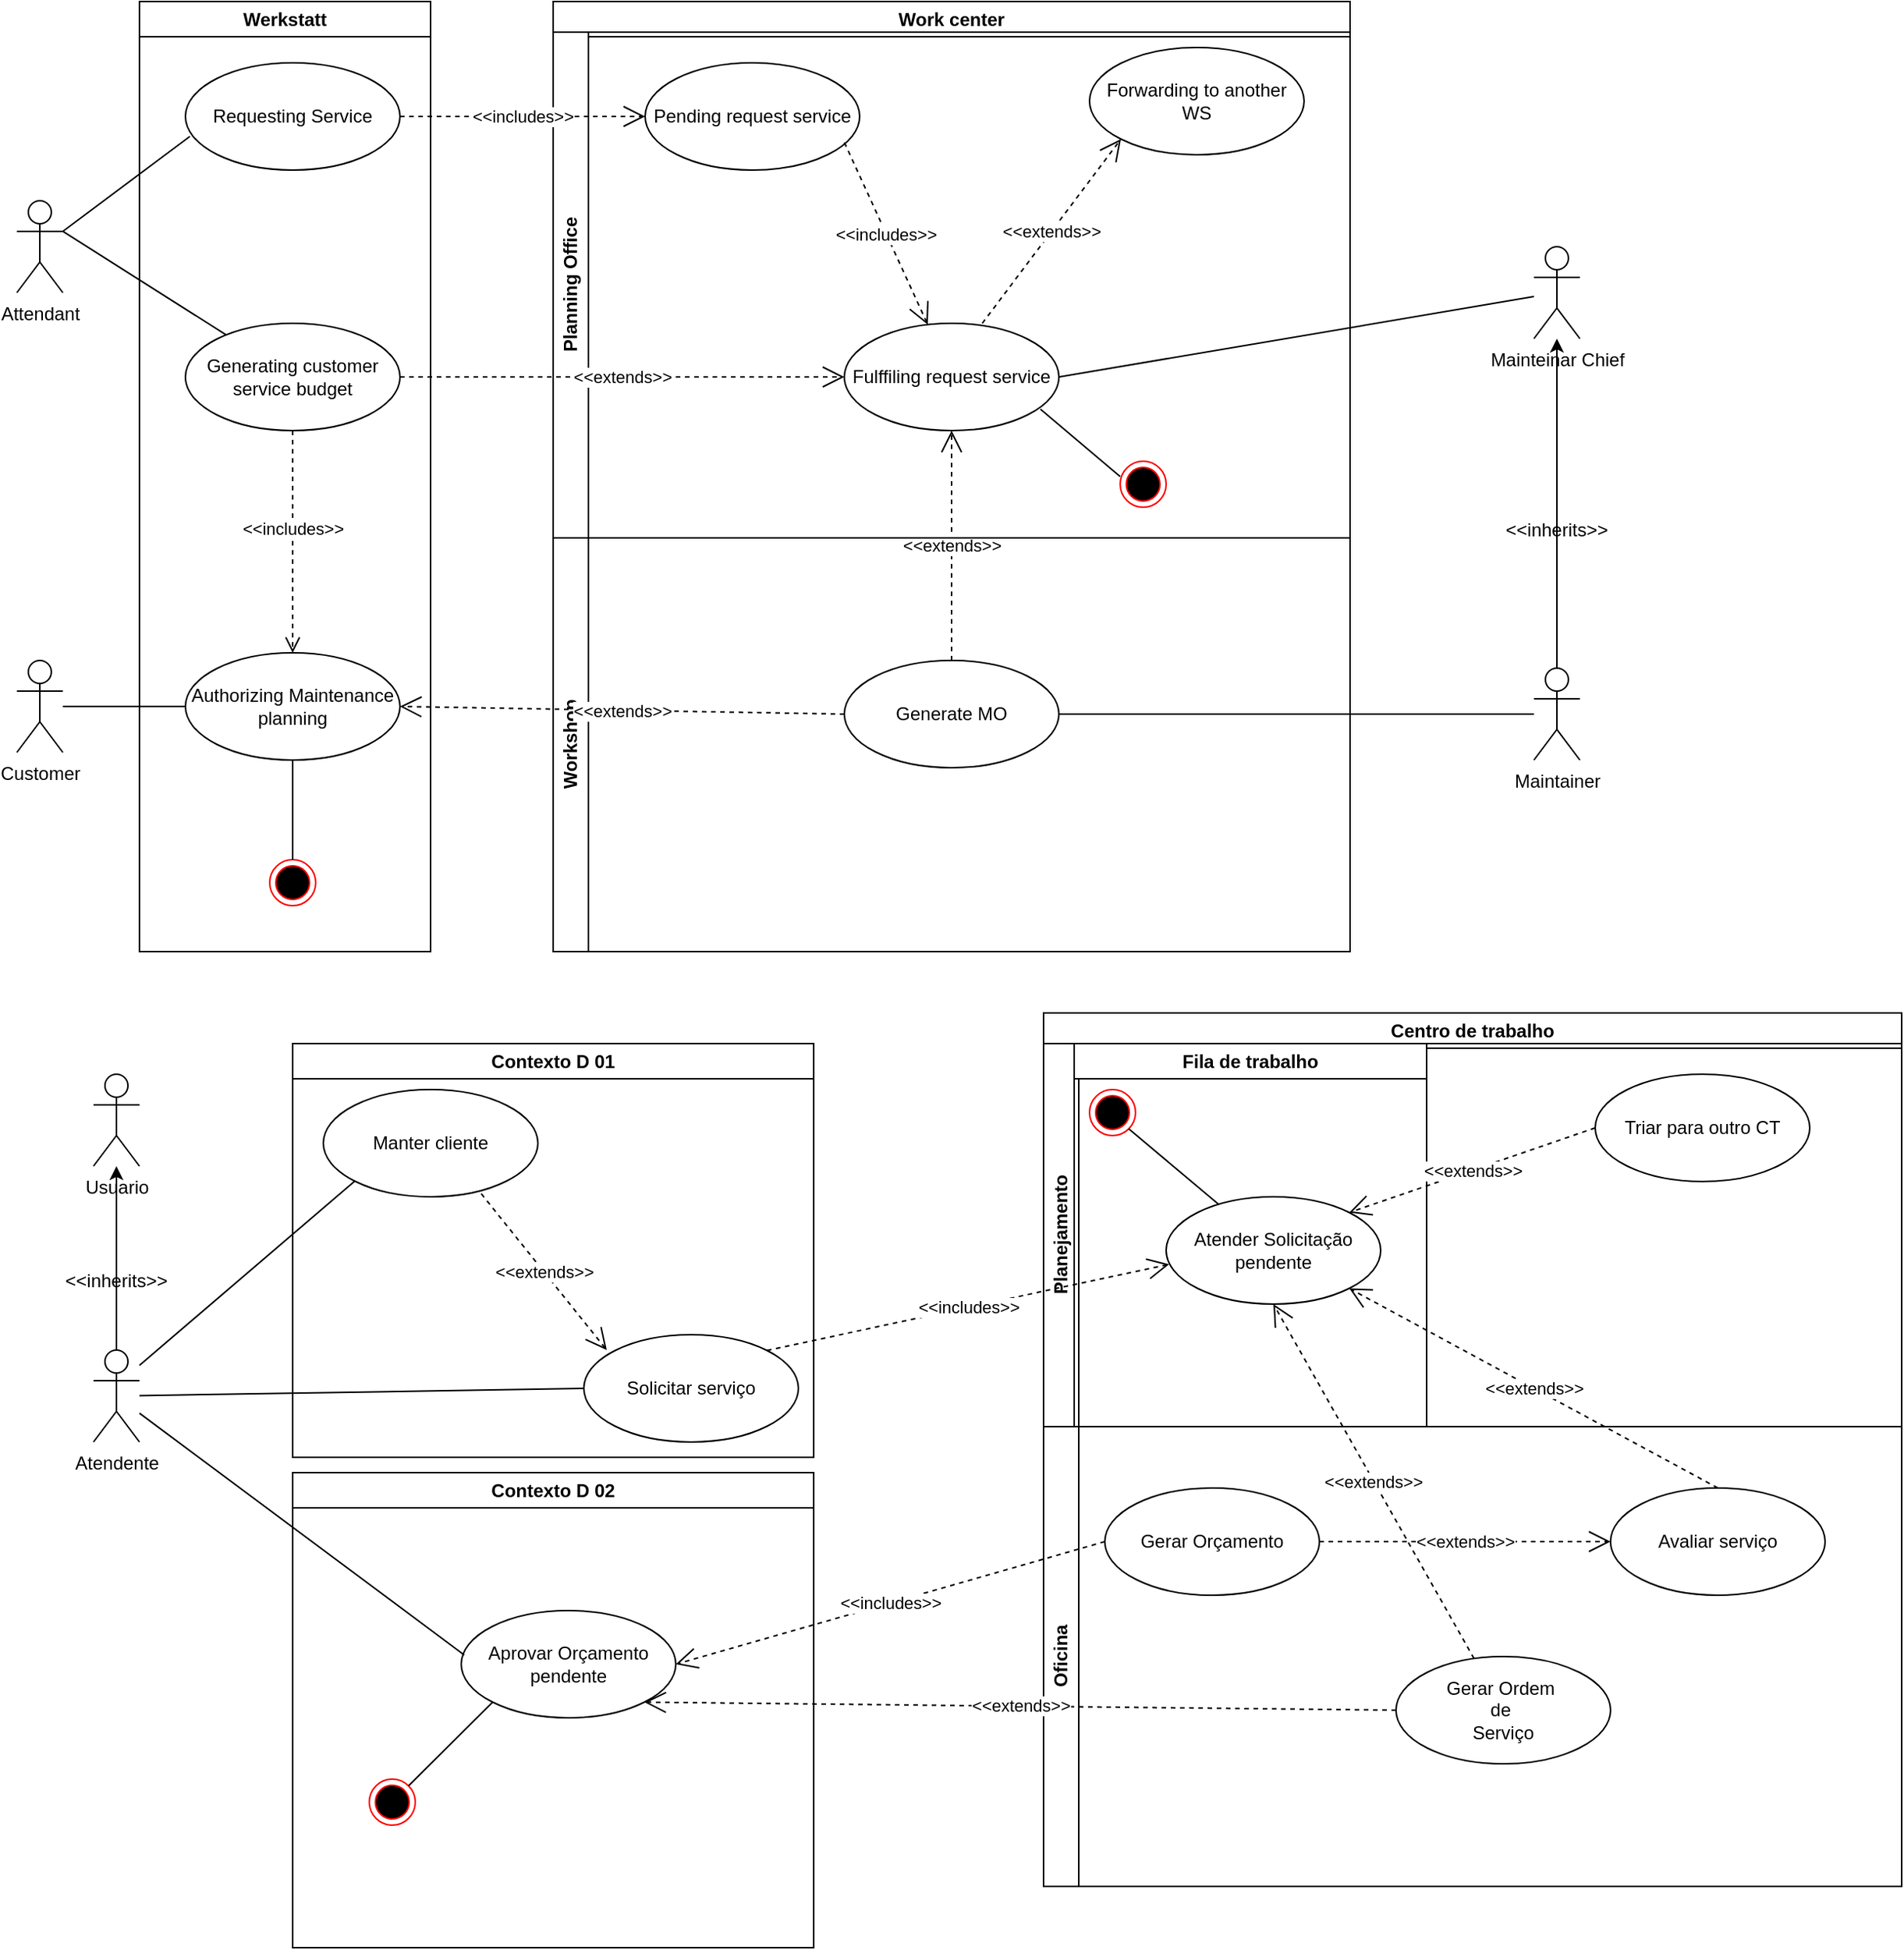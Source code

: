 <mxfile version="21.2.1" type="device">
  <diagram name="Page-1" id="mQaCulovv7ul4VwpMXmZ">
    <mxGraphModel dx="1434" dy="907" grid="1" gridSize="10" guides="1" tooltips="1" connect="1" arrows="1" fold="1" page="1" pageScale="1" pageWidth="2339" pageHeight="3300" math="0" shadow="0">
      <root>
        <mxCell id="0" />
        <mxCell id="1" parent="0" />
        <mxCell id="e3ZQKRUdp-5UI-5q3_ky-1" value="Attendant" style="shape=umlActor;verticalLabelPosition=bottom;verticalAlign=top;html=1;outlineConnect=0;" parent="1" vertex="1">
          <mxGeometry x="20" y="180" width="30" height="60" as="geometry" />
        </mxCell>
        <mxCell id="e3ZQKRUdp-5UI-5q3_ky-2" value="Werkstatt" style="swimlane;whiteSpace=wrap;html=1;" parent="1" vertex="1">
          <mxGeometry x="100" y="50" width="190" height="620" as="geometry" />
        </mxCell>
        <mxCell id="e3ZQKRUdp-5UI-5q3_ky-3" value="Requesting Service" style="ellipse;whiteSpace=wrap;html=1;" parent="e3ZQKRUdp-5UI-5q3_ky-2" vertex="1">
          <mxGeometry x="30" y="40" width="140" height="70" as="geometry" />
        </mxCell>
        <mxCell id="e3ZQKRUdp-5UI-5q3_ky-18" value="Generating customer service budget" style="ellipse;whiteSpace=wrap;html=1;" parent="e3ZQKRUdp-5UI-5q3_ky-2" vertex="1">
          <mxGeometry x="30" y="210" width="140" height="70" as="geometry" />
        </mxCell>
        <mxCell id="e3ZQKRUdp-5UI-5q3_ky-20" value="Authorizing Maintenance planning" style="ellipse;whiteSpace=wrap;html=1;" parent="e3ZQKRUdp-5UI-5q3_ky-2" vertex="1">
          <mxGeometry x="30" y="425" width="140" height="70" as="geometry" />
        </mxCell>
        <mxCell id="e3ZQKRUdp-5UI-5q3_ky-21" value="&amp;lt;&amp;lt;includes&amp;gt;&amp;gt;" style="html=1;verticalAlign=bottom;endArrow=open;dashed=1;endSize=8;edgeStyle=elbowEdgeStyle;elbow=vertical;curved=0;rounded=0;entryX=0.5;entryY=0;entryDx=0;entryDy=0;exitX=0.5;exitY=1;exitDx=0;exitDy=0;" parent="e3ZQKRUdp-5UI-5q3_ky-2" source="e3ZQKRUdp-5UI-5q3_ky-18" target="e3ZQKRUdp-5UI-5q3_ky-20" edge="1">
          <mxGeometry relative="1" as="geometry">
            <mxPoint x="150" y="330" as="sourcePoint" />
            <mxPoint x="95" y="260" as="targetPoint" />
            <Array as="points">
              <mxPoint x="70" y="310" />
            </Array>
          </mxGeometry>
        </mxCell>
        <mxCell id="e3ZQKRUdp-5UI-5q3_ky-30" value="" style="ellipse;html=1;shape=endState;fillColor=#000000;strokeColor=#ff0000;" parent="e3ZQKRUdp-5UI-5q3_ky-2" vertex="1">
          <mxGeometry x="85" y="560" width="30" height="30" as="geometry" />
        </mxCell>
        <mxCell id="e3ZQKRUdp-5UI-5q3_ky-31" value="" style="endArrow=none;html=1;rounded=0;entryX=0.5;entryY=1;entryDx=0;entryDy=0;exitX=0.5;exitY=0;exitDx=0;exitDy=0;" parent="e3ZQKRUdp-5UI-5q3_ky-2" source="e3ZQKRUdp-5UI-5q3_ky-30" target="e3ZQKRUdp-5UI-5q3_ky-20" edge="1">
          <mxGeometry width="50" height="50" relative="1" as="geometry">
            <mxPoint x="110" y="500" as="sourcePoint" />
            <mxPoint x="160" y="450" as="targetPoint" />
          </mxGeometry>
        </mxCell>
        <mxCell id="e3ZQKRUdp-5UI-5q3_ky-4" value="" style="endArrow=none;html=1;rounded=0;entryX=0.021;entryY=0.686;entryDx=0;entryDy=0;entryPerimeter=0;exitX=1;exitY=0.333;exitDx=0;exitDy=0;exitPerimeter=0;" parent="1" source="e3ZQKRUdp-5UI-5q3_ky-1" target="e3ZQKRUdp-5UI-5q3_ky-3" edge="1">
          <mxGeometry width="50" height="50" relative="1" as="geometry">
            <mxPoint x="120" y="320" as="sourcePoint" />
            <mxPoint x="170" y="270" as="targetPoint" />
          </mxGeometry>
        </mxCell>
        <mxCell id="e3ZQKRUdp-5UI-5q3_ky-8" value="Work center" style="swimlane;whiteSpace=wrap;html=1;" parent="1" vertex="1">
          <mxGeometry x="370" y="50" width="520" height="620" as="geometry" />
        </mxCell>
        <mxCell id="e3ZQKRUdp-5UI-5q3_ky-40" value="&amp;lt;&amp;lt;extends&amp;gt;&amp;gt;" style="endArrow=open;endSize=12;dashed=1;html=1;rounded=0;entryX=0.5;entryY=1;entryDx=0;entryDy=0;exitX=0.5;exitY=0;exitDx=0;exitDy=0;" parent="e3ZQKRUdp-5UI-5q3_ky-8" source="e3ZQKRUdp-5UI-5q3_ky-5" target="e3ZQKRUdp-5UI-5q3_ky-11" edge="1">
          <mxGeometry width="160" relative="1" as="geometry">
            <mxPoint x="130" y="390" as="sourcePoint" />
            <mxPoint x="290" y="390" as="targetPoint" />
          </mxGeometry>
        </mxCell>
        <mxCell id="ZSAbU0oCkCaAmeOt5j0z-1" value="Planning Office" style="swimlane;horizontal=0;whiteSpace=wrap;html=1;" vertex="1" parent="e3ZQKRUdp-5UI-5q3_ky-8">
          <mxGeometry y="20" width="520" height="330" as="geometry" />
        </mxCell>
        <mxCell id="e3ZQKRUdp-5UI-5q3_ky-9" value="Pending request service" style="ellipse;whiteSpace=wrap;html=1;" parent="ZSAbU0oCkCaAmeOt5j0z-1" vertex="1">
          <mxGeometry x="60" y="20" width="140" height="70" as="geometry" />
        </mxCell>
        <mxCell id="e3ZQKRUdp-5UI-5q3_ky-11" value="Fulffiling request service" style="ellipse;whiteSpace=wrap;html=1;" parent="ZSAbU0oCkCaAmeOt5j0z-1" vertex="1">
          <mxGeometry x="190" y="190" width="140" height="70" as="geometry" />
        </mxCell>
        <mxCell id="e3ZQKRUdp-5UI-5q3_ky-12" value="&amp;lt;&amp;lt;includes&amp;gt;&amp;gt;" style="endArrow=open;endSize=12;dashed=1;html=1;rounded=0;exitX=0.929;exitY=0.743;exitDx=0;exitDy=0;exitPerimeter=0;" parent="ZSAbU0oCkCaAmeOt5j0z-1" source="e3ZQKRUdp-5UI-5q3_ky-9" target="e3ZQKRUdp-5UI-5q3_ky-11" edge="1">
          <mxGeometry width="160" relative="1" as="geometry">
            <mxPoint x="90" y="140" as="sourcePoint" />
            <mxPoint x="250" y="140" as="targetPoint" />
          </mxGeometry>
        </mxCell>
        <mxCell id="e3ZQKRUdp-5UI-5q3_ky-46" value="Forwarding to another WS" style="ellipse;whiteSpace=wrap;html=1;" parent="ZSAbU0oCkCaAmeOt5j0z-1" vertex="1">
          <mxGeometry x="350" y="10" width="140" height="70" as="geometry" />
        </mxCell>
        <mxCell id="e3ZQKRUdp-5UI-5q3_ky-47" value="&amp;lt;&amp;lt;extends&amp;gt;&amp;gt;" style="endArrow=open;endSize=12;dashed=1;html=1;rounded=0;entryX=0;entryY=1;entryDx=0;entryDy=0;exitX=0.643;exitY=0;exitDx=0;exitDy=0;exitPerimeter=0;" parent="ZSAbU0oCkCaAmeOt5j0z-1" source="e3ZQKRUdp-5UI-5q3_ky-11" target="e3ZQKRUdp-5UI-5q3_ky-46" edge="1">
          <mxGeometry width="160" relative="1" as="geometry">
            <mxPoint x="290" y="240" as="sourcePoint" />
            <mxPoint x="290" y="40" as="targetPoint" />
          </mxGeometry>
        </mxCell>
        <mxCell id="e3ZQKRUdp-5UI-5q3_ky-33" value="" style="ellipse;html=1;shape=endState;fillColor=#000000;strokeColor=#ff0000;" parent="ZSAbU0oCkCaAmeOt5j0z-1" vertex="1">
          <mxGeometry x="370" y="280" width="30" height="30" as="geometry" />
        </mxCell>
        <mxCell id="e3ZQKRUdp-5UI-5q3_ky-43" value="" style="endArrow=none;html=1;rounded=0;entryX=0.914;entryY=0.8;entryDx=0;entryDy=0;entryPerimeter=0;" parent="ZSAbU0oCkCaAmeOt5j0z-1" target="e3ZQKRUdp-5UI-5q3_ky-11" edge="1">
          <mxGeometry width="50" height="50" relative="1" as="geometry">
            <mxPoint x="370" y="290" as="sourcePoint" />
            <mxPoint x="500" y="100" as="targetPoint" />
          </mxGeometry>
        </mxCell>
        <mxCell id="ZSAbU0oCkCaAmeOt5j0z-5" value="Workshop" style="swimlane;horizontal=0;whiteSpace=wrap;html=1;" vertex="1" parent="e3ZQKRUdp-5UI-5q3_ky-8">
          <mxGeometry y="350" width="520" height="270" as="geometry" />
        </mxCell>
        <mxCell id="e3ZQKRUdp-5UI-5q3_ky-5" value="Generate MO" style="ellipse;whiteSpace=wrap;html=1;" parent="ZSAbU0oCkCaAmeOt5j0z-5" vertex="1">
          <mxGeometry x="190" y="80" width="140" height="70" as="geometry" />
        </mxCell>
        <mxCell id="e3ZQKRUdp-5UI-5q3_ky-10" value="&amp;lt;&amp;lt;includes&amp;gt;&amp;gt;" style="endArrow=open;endSize=12;dashed=1;html=1;rounded=0;exitX=1;exitY=0.5;exitDx=0;exitDy=0;entryX=0;entryY=0.5;entryDx=0;entryDy=0;" parent="1" source="e3ZQKRUdp-5UI-5q3_ky-3" target="e3ZQKRUdp-5UI-5q3_ky-9" edge="1">
          <mxGeometry width="160" relative="1" as="geometry">
            <mxPoint x="290" y="160" as="sourcePoint" />
            <mxPoint x="450" y="160" as="targetPoint" />
          </mxGeometry>
        </mxCell>
        <mxCell id="e3ZQKRUdp-5UI-5q3_ky-13" value="Maintainer" style="shape=umlActor;verticalLabelPosition=bottom;verticalAlign=top;html=1;" parent="1" vertex="1">
          <mxGeometry x="1010" y="485" width="30" height="60" as="geometry" />
        </mxCell>
        <mxCell id="e3ZQKRUdp-5UI-5q3_ky-17" value="" style="endArrow=none;html=1;rounded=0;exitX=1;exitY=0.5;exitDx=0;exitDy=0;" parent="1" source="e3ZQKRUdp-5UI-5q3_ky-5" target="e3ZQKRUdp-5UI-5q3_ky-13" edge="1">
          <mxGeometry width="50" height="50" relative="1" as="geometry">
            <mxPoint x="860" y="300" as="sourcePoint" />
            <mxPoint x="650" y="410" as="targetPoint" />
          </mxGeometry>
        </mxCell>
        <mxCell id="e3ZQKRUdp-5UI-5q3_ky-19" value="&amp;lt;&amp;lt;extends&amp;gt;&amp;gt;" style="endArrow=open;endSize=12;dashed=1;html=1;rounded=0;exitX=1;exitY=0.5;exitDx=0;exitDy=0;entryX=0;entryY=0.5;entryDx=0;entryDy=0;" parent="1" source="e3ZQKRUdp-5UI-5q3_ky-18" target="e3ZQKRUdp-5UI-5q3_ky-11" edge="1">
          <mxGeometry width="160" relative="1" as="geometry">
            <mxPoint x="320" y="330" as="sourcePoint" />
            <mxPoint x="760" y="150" as="targetPoint" />
          </mxGeometry>
        </mxCell>
        <mxCell id="e3ZQKRUdp-5UI-5q3_ky-23" value="Customer" style="shape=umlActor;verticalLabelPosition=bottom;verticalAlign=top;html=1;" parent="1" vertex="1">
          <mxGeometry x="20" y="480" width="30" height="60" as="geometry" />
        </mxCell>
        <mxCell id="e3ZQKRUdp-5UI-5q3_ky-29" value="&amp;lt;&amp;lt;extends&amp;gt;&amp;gt;" style="endArrow=open;endSize=12;dashed=1;html=1;rounded=0;entryX=1;entryY=0.5;entryDx=0;entryDy=0;exitX=0;exitY=0.5;exitDx=0;exitDy=0;" parent="1" source="e3ZQKRUdp-5UI-5q3_ky-5" target="e3ZQKRUdp-5UI-5q3_ky-20" edge="1">
          <mxGeometry width="160" relative="1" as="geometry">
            <mxPoint x="410" y="505" as="sourcePoint" />
            <mxPoint x="460" y="450" as="targetPoint" />
          </mxGeometry>
        </mxCell>
        <mxCell id="e3ZQKRUdp-5UI-5q3_ky-32" value="" style="endArrow=none;html=1;rounded=0;entryX=0;entryY=0.5;entryDx=0;entryDy=0;" parent="1" source="e3ZQKRUdp-5UI-5q3_ky-23" target="e3ZQKRUdp-5UI-5q3_ky-20" edge="1">
          <mxGeometry width="50" height="50" relative="1" as="geometry">
            <mxPoint x="70" y="520" as="sourcePoint" />
            <mxPoint x="120" y="470" as="targetPoint" />
          </mxGeometry>
        </mxCell>
        <mxCell id="e3ZQKRUdp-5UI-5q3_ky-49" value="" style="endArrow=none;html=1;rounded=0;exitX=1;exitY=0.333;exitDx=0;exitDy=0;exitPerimeter=0;" parent="1" source="e3ZQKRUdp-5UI-5q3_ky-1" target="e3ZQKRUdp-5UI-5q3_ky-18" edge="1">
          <mxGeometry width="50" height="50" relative="1" as="geometry">
            <mxPoint x="70" y="250" as="sourcePoint" />
            <mxPoint x="120" y="200" as="targetPoint" />
          </mxGeometry>
        </mxCell>
        <mxCell id="ZSAbU0oCkCaAmeOt5j0z-3" value="Mainteinar Chief" style="shape=umlActor;verticalLabelPosition=bottom;verticalAlign=top;html=1;outlineConnect=0;" vertex="1" parent="1">
          <mxGeometry x="1010" y="210" width="30" height="60" as="geometry" />
        </mxCell>
        <mxCell id="ZSAbU0oCkCaAmeOt5j0z-4" value="" style="endArrow=none;html=1;rounded=0;exitX=1;exitY=0.5;exitDx=0;exitDy=0;" edge="1" parent="1" source="e3ZQKRUdp-5UI-5q3_ky-11" target="ZSAbU0oCkCaAmeOt5j0z-3">
          <mxGeometry width="50" height="50" relative="1" as="geometry">
            <mxPoint x="890" y="310" as="sourcePoint" />
            <mxPoint x="940" y="260" as="targetPoint" />
          </mxGeometry>
        </mxCell>
        <mxCell id="ZSAbU0oCkCaAmeOt5j0z-9" value="" style="endArrow=classic;html=1;rounded=0;exitX=0.5;exitY=0;exitDx=0;exitDy=0;exitPerimeter=0;" edge="1" parent="1" source="e3ZQKRUdp-5UI-5q3_ky-13" target="ZSAbU0oCkCaAmeOt5j0z-3">
          <mxGeometry width="50" height="50" relative="1" as="geometry">
            <mxPoint x="1025" y="535" as="sourcePoint" />
            <mxPoint x="1025" y="270" as="targetPoint" />
          </mxGeometry>
        </mxCell>
        <mxCell id="ZSAbU0oCkCaAmeOt5j0z-8" value="&amp;lt;&amp;lt;inherits&amp;gt;&amp;gt;" style="text;html=1;strokeColor=none;fillColor=none;align=center;verticalAlign=middle;whiteSpace=wrap;rounded=0;" vertex="1" parent="1">
          <mxGeometry x="995" y="380" width="60" height="30" as="geometry" />
        </mxCell>
        <mxCell id="ZSAbU0oCkCaAmeOt5j0z-12" value="Contexto D 01" style="swimlane;whiteSpace=wrap;html=1;" vertex="1" parent="1">
          <mxGeometry x="200" y="730" width="340" height="270" as="geometry" />
        </mxCell>
        <mxCell id="ZSAbU0oCkCaAmeOt5j0z-13" value="Solicitar serviço" style="ellipse;whiteSpace=wrap;html=1;" vertex="1" parent="ZSAbU0oCkCaAmeOt5j0z-12">
          <mxGeometry x="190" y="190" width="140" height="70" as="geometry" />
        </mxCell>
        <mxCell id="ZSAbU0oCkCaAmeOt5j0z-24" value="Manter cliente" style="ellipse;whiteSpace=wrap;html=1;" vertex="1" parent="ZSAbU0oCkCaAmeOt5j0z-12">
          <mxGeometry x="20" y="30" width="140" height="70" as="geometry" />
        </mxCell>
        <mxCell id="ZSAbU0oCkCaAmeOt5j0z-25" value="&amp;lt;&amp;lt;extends&amp;gt;&amp;gt;" style="endArrow=open;endSize=12;dashed=1;html=1;rounded=0;entryX=0.107;entryY=0.143;entryDx=0;entryDy=0;entryPerimeter=0;exitX=0.736;exitY=0.971;exitDx=0;exitDy=0;exitPerimeter=0;" edge="1" parent="ZSAbU0oCkCaAmeOt5j0z-12" source="ZSAbU0oCkCaAmeOt5j0z-24" target="ZSAbU0oCkCaAmeOt5j0z-13">
          <mxGeometry width="160" relative="1" as="geometry">
            <mxPoint x="130" y="80" as="sourcePoint" />
            <mxPoint x="290" y="80" as="targetPoint" />
          </mxGeometry>
        </mxCell>
        <mxCell id="ZSAbU0oCkCaAmeOt5j0z-14" value="Usuario" style="shape=umlActor;verticalLabelPosition=bottom;verticalAlign=top;html=1;" vertex="1" parent="1">
          <mxGeometry x="70" y="750" width="30" height="60" as="geometry" />
        </mxCell>
        <mxCell id="ZSAbU0oCkCaAmeOt5j0z-29" value="Atendente" style="shape=umlActor;verticalLabelPosition=bottom;verticalAlign=top;html=1;outlineConnect=0;" vertex="1" parent="1">
          <mxGeometry x="70" y="930" width="30" height="60" as="geometry" />
        </mxCell>
        <mxCell id="ZSAbU0oCkCaAmeOt5j0z-30" value="" style="endArrow=classic;html=1;rounded=0;" edge="1" parent="1" source="ZSAbU0oCkCaAmeOt5j0z-29" target="ZSAbU0oCkCaAmeOt5j0z-14">
          <mxGeometry width="50" height="50" relative="1" as="geometry">
            <mxPoint x="70" y="910" as="sourcePoint" />
            <mxPoint x="120" y="860" as="targetPoint" />
          </mxGeometry>
        </mxCell>
        <mxCell id="ZSAbU0oCkCaAmeOt5j0z-31" value="&amp;lt;&amp;lt;inherits&amp;gt;&amp;gt;" style="text;html=1;strokeColor=none;fillColor=none;align=center;verticalAlign=middle;whiteSpace=wrap;rounded=0;" vertex="1" parent="1">
          <mxGeometry x="55" y="870" width="60" height="30" as="geometry" />
        </mxCell>
        <mxCell id="ZSAbU0oCkCaAmeOt5j0z-33" value="" style="endArrow=none;html=1;rounded=0;entryX=0;entryY=0.5;entryDx=0;entryDy=0;" edge="1" parent="1" source="ZSAbU0oCkCaAmeOt5j0z-29" target="ZSAbU0oCkCaAmeOt5j0z-13">
          <mxGeometry width="50" height="50" relative="1" as="geometry">
            <mxPoint x="140" y="980" as="sourcePoint" />
            <mxPoint x="190" y="930" as="targetPoint" />
          </mxGeometry>
        </mxCell>
        <mxCell id="ZSAbU0oCkCaAmeOt5j0z-34" value="" style="endArrow=none;html=1;rounded=0;entryX=0;entryY=1;entryDx=0;entryDy=0;" edge="1" parent="1" target="ZSAbU0oCkCaAmeOt5j0z-24">
          <mxGeometry width="50" height="50" relative="1" as="geometry">
            <mxPoint x="100" y="940" as="sourcePoint" />
            <mxPoint x="150" y="890" as="targetPoint" />
          </mxGeometry>
        </mxCell>
        <mxCell id="ZSAbU0oCkCaAmeOt5j0z-35" value="Centro de trabalho" style="swimlane;whiteSpace=wrap;html=1;" vertex="1" parent="1">
          <mxGeometry x="690" y="710" width="560" height="570" as="geometry" />
        </mxCell>
        <mxCell id="ZSAbU0oCkCaAmeOt5j0z-36" value="Planejamento" style="swimlane;horizontal=0;whiteSpace=wrap;html=1;" vertex="1" parent="ZSAbU0oCkCaAmeOt5j0z-35">
          <mxGeometry y="20" width="560" height="250" as="geometry" />
        </mxCell>
        <mxCell id="ZSAbU0oCkCaAmeOt5j0z-40" value="Fila de trabalho" style="swimlane;whiteSpace=wrap;html=1;" vertex="1" parent="ZSAbU0oCkCaAmeOt5j0z-36">
          <mxGeometry x="20" width="230" height="250" as="geometry" />
        </mxCell>
        <mxCell id="ZSAbU0oCkCaAmeOt5j0z-38" value="Atender Solicitação pendente" style="ellipse;whiteSpace=wrap;html=1;" vertex="1" parent="ZSAbU0oCkCaAmeOt5j0z-40">
          <mxGeometry x="60" y="100" width="140" height="70" as="geometry" />
        </mxCell>
        <mxCell id="ZSAbU0oCkCaAmeOt5j0z-41" value="" style="ellipse;html=1;shape=endState;fillColor=#000000;strokeColor=#ff0000;" vertex="1" parent="ZSAbU0oCkCaAmeOt5j0z-40">
          <mxGeometry x="10" y="30" width="30" height="30" as="geometry" />
        </mxCell>
        <mxCell id="ZSAbU0oCkCaAmeOt5j0z-42" value="" style="endArrow=none;html=1;rounded=0;entryX=1;entryY=1;entryDx=0;entryDy=0;" edge="1" parent="ZSAbU0oCkCaAmeOt5j0z-40" source="ZSAbU0oCkCaAmeOt5j0z-38" target="ZSAbU0oCkCaAmeOt5j0z-41">
          <mxGeometry width="50" height="50" relative="1" as="geometry">
            <mxPoint y="120" as="sourcePoint" />
            <mxPoint x="50" y="70" as="targetPoint" />
          </mxGeometry>
        </mxCell>
        <mxCell id="ZSAbU0oCkCaAmeOt5j0z-47" value="Triar para outro CT" style="ellipse;whiteSpace=wrap;html=1;" vertex="1" parent="ZSAbU0oCkCaAmeOt5j0z-36">
          <mxGeometry x="360" y="20" width="140" height="70" as="geometry" />
        </mxCell>
        <mxCell id="ZSAbU0oCkCaAmeOt5j0z-48" value="&amp;lt;&amp;lt;extends&amp;gt;&amp;gt;" style="endArrow=open;endSize=12;dashed=1;html=1;rounded=0;exitX=0;exitY=0.5;exitDx=0;exitDy=0;entryX=1;entryY=0;entryDx=0;entryDy=0;" edge="1" parent="ZSAbU0oCkCaAmeOt5j0z-36" source="ZSAbU0oCkCaAmeOt5j0z-47" target="ZSAbU0oCkCaAmeOt5j0z-38">
          <mxGeometry width="160" relative="1" as="geometry">
            <mxPoint x="-30" y="210" as="sourcePoint" />
            <mxPoint x="130" y="210" as="targetPoint" />
          </mxGeometry>
        </mxCell>
        <mxCell id="ZSAbU0oCkCaAmeOt5j0z-37" value="Oficina" style="swimlane;horizontal=0;whiteSpace=wrap;html=1;" vertex="1" parent="ZSAbU0oCkCaAmeOt5j0z-35">
          <mxGeometry y="270" width="560" height="300" as="geometry" />
        </mxCell>
        <mxCell id="ZSAbU0oCkCaAmeOt5j0z-43" value="Gerar Ordem&amp;nbsp;&lt;br&gt;de&amp;nbsp;&lt;br&gt;Serviço" style="ellipse;whiteSpace=wrap;html=1;" vertex="1" parent="ZSAbU0oCkCaAmeOt5j0z-37">
          <mxGeometry x="230" y="150" width="140" height="70" as="geometry" />
        </mxCell>
        <mxCell id="ZSAbU0oCkCaAmeOt5j0z-45" value="Avaliar serviço" style="ellipse;whiteSpace=wrap;html=1;" vertex="1" parent="ZSAbU0oCkCaAmeOt5j0z-37">
          <mxGeometry x="370" y="40" width="140" height="70" as="geometry" />
        </mxCell>
        <mxCell id="ZSAbU0oCkCaAmeOt5j0z-49" value="Gerar Orçamento" style="ellipse;whiteSpace=wrap;html=1;" vertex="1" parent="ZSAbU0oCkCaAmeOt5j0z-37">
          <mxGeometry x="40" y="40" width="140" height="70" as="geometry" />
        </mxCell>
        <mxCell id="ZSAbU0oCkCaAmeOt5j0z-50" value="&amp;lt;&amp;lt;extends&amp;gt;&amp;gt;" style="endArrow=open;endSize=12;dashed=1;html=1;rounded=0;entryX=0;entryY=0.5;entryDx=0;entryDy=0;exitX=1;exitY=0.5;exitDx=0;exitDy=0;" edge="1" parent="ZSAbU0oCkCaAmeOt5j0z-37" source="ZSAbU0oCkCaAmeOt5j0z-49" target="ZSAbU0oCkCaAmeOt5j0z-45">
          <mxGeometry width="160" relative="1" as="geometry">
            <mxPoint x="20" y="140" as="sourcePoint" />
            <mxPoint x="180" y="140" as="targetPoint" />
          </mxGeometry>
        </mxCell>
        <mxCell id="ZSAbU0oCkCaAmeOt5j0z-44" value="&amp;lt;&amp;lt;extends&amp;gt;&amp;gt;" style="endArrow=open;endSize=12;dashed=1;html=1;rounded=0;entryX=0.5;entryY=1;entryDx=0;entryDy=0;" edge="1" parent="ZSAbU0oCkCaAmeOt5j0z-35" source="ZSAbU0oCkCaAmeOt5j0z-43" target="ZSAbU0oCkCaAmeOt5j0z-38">
          <mxGeometry width="160" relative="1" as="geometry">
            <mxPoint x="-30" y="230" as="sourcePoint" />
            <mxPoint x="130" y="230" as="targetPoint" />
          </mxGeometry>
        </mxCell>
        <mxCell id="ZSAbU0oCkCaAmeOt5j0z-46" value="&amp;lt;&amp;lt;extends&amp;gt;&amp;gt;" style="endArrow=open;endSize=12;dashed=1;html=1;rounded=0;entryX=1;entryY=1;entryDx=0;entryDy=0;exitX=0.5;exitY=0;exitDx=0;exitDy=0;" edge="1" parent="ZSAbU0oCkCaAmeOt5j0z-35" source="ZSAbU0oCkCaAmeOt5j0z-45" target="ZSAbU0oCkCaAmeOt5j0z-38">
          <mxGeometry width="160" relative="1" as="geometry">
            <mxPoint x="-30" y="230" as="sourcePoint" />
            <mxPoint x="130" y="230" as="targetPoint" />
          </mxGeometry>
        </mxCell>
        <mxCell id="ZSAbU0oCkCaAmeOt5j0z-39" value="&amp;lt;&amp;lt;includes&amp;gt;&amp;gt;" style="endArrow=open;endSize=12;dashed=1;html=1;rounded=0;entryX=0.014;entryY=0.629;entryDx=0;entryDy=0;entryPerimeter=0;exitX=1;exitY=0;exitDx=0;exitDy=0;" edge="1" parent="1" source="ZSAbU0oCkCaAmeOt5j0z-13" target="ZSAbU0oCkCaAmeOt5j0z-38">
          <mxGeometry width="160" relative="1" as="geometry">
            <mxPoint x="520" y="959.5" as="sourcePoint" />
            <mxPoint x="680" y="959.5" as="targetPoint" />
          </mxGeometry>
        </mxCell>
        <mxCell id="ZSAbU0oCkCaAmeOt5j0z-51" value="Contexto D 02" style="swimlane;whiteSpace=wrap;html=1;" vertex="1" parent="1">
          <mxGeometry x="200" y="1010" width="340" height="310" as="geometry" />
        </mxCell>
        <mxCell id="ZSAbU0oCkCaAmeOt5j0z-52" value="Aprovar Orçamento pendente" style="ellipse;whiteSpace=wrap;html=1;" vertex="1" parent="ZSAbU0oCkCaAmeOt5j0z-51">
          <mxGeometry x="110" y="90" width="140" height="70" as="geometry" />
        </mxCell>
        <mxCell id="ZSAbU0oCkCaAmeOt5j0z-55" value="" style="ellipse;html=1;shape=endState;fillColor=#000000;strokeColor=#ff0000;" vertex="1" parent="ZSAbU0oCkCaAmeOt5j0z-51">
          <mxGeometry x="50" y="200" width="30" height="30" as="geometry" />
        </mxCell>
        <mxCell id="ZSAbU0oCkCaAmeOt5j0z-56" value="" style="endArrow=none;html=1;rounded=0;entryX=0;entryY=1;entryDx=0;entryDy=0;exitX=1;exitY=0;exitDx=0;exitDy=0;" edge="1" parent="ZSAbU0oCkCaAmeOt5j0z-51" source="ZSAbU0oCkCaAmeOt5j0z-55" target="ZSAbU0oCkCaAmeOt5j0z-52">
          <mxGeometry width="50" height="50" relative="1" as="geometry">
            <mxPoint x="80" y="185" as="sourcePoint" />
            <mxPoint x="130" y="135" as="targetPoint" />
          </mxGeometry>
        </mxCell>
        <mxCell id="ZSAbU0oCkCaAmeOt5j0z-54" value="&amp;lt;&amp;lt;includes&amp;gt;&amp;gt;" style="endArrow=open;endSize=12;dashed=1;html=1;rounded=0;entryX=1;entryY=0.5;entryDx=0;entryDy=0;exitX=0;exitY=0.5;exitDx=0;exitDy=0;" edge="1" parent="1" source="ZSAbU0oCkCaAmeOt5j0z-49" target="ZSAbU0oCkCaAmeOt5j0z-52">
          <mxGeometry width="160" relative="1" as="geometry">
            <mxPoint x="500" y="1170" as="sourcePoint" />
            <mxPoint x="660" y="1170" as="targetPoint" />
          </mxGeometry>
        </mxCell>
        <mxCell id="ZSAbU0oCkCaAmeOt5j0z-57" value="" style="endArrow=none;html=1;rounded=0;entryX=0.014;entryY=0.414;entryDx=0;entryDy=0;entryPerimeter=0;" edge="1" parent="1" source="ZSAbU0oCkCaAmeOt5j0z-29" target="ZSAbU0oCkCaAmeOt5j0z-52">
          <mxGeometry width="50" height="50" relative="1" as="geometry">
            <mxPoint x="130" y="1070" as="sourcePoint" />
            <mxPoint x="180" y="1020" as="targetPoint" />
          </mxGeometry>
        </mxCell>
        <mxCell id="ZSAbU0oCkCaAmeOt5j0z-58" value="&amp;lt;&amp;lt;extends&amp;gt;&amp;gt;" style="endArrow=open;endSize=12;dashed=1;html=1;rounded=0;exitX=0;exitY=0.5;exitDx=0;exitDy=0;entryX=1;entryY=1;entryDx=0;entryDy=0;" edge="1" parent="1" source="ZSAbU0oCkCaAmeOt5j0z-43" target="ZSAbU0oCkCaAmeOt5j0z-52">
          <mxGeometry width="160" relative="1" as="geometry">
            <mxPoint x="500" y="1164.5" as="sourcePoint" />
            <mxPoint x="660" y="1164.5" as="targetPoint" />
          </mxGeometry>
        </mxCell>
      </root>
    </mxGraphModel>
  </diagram>
</mxfile>
